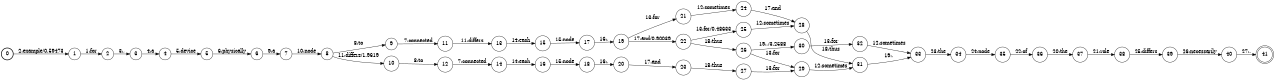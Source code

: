 digraph FST {
rankdir = LR;
size = "8.5,11";
label = "";
center = 1;
orientation = Portrait;
ranksep = "0.4";
nodesep = "0.25";
0 [label = "0", shape = circle, style = bold, fontsize = 14]
	0 -> 1 [label = "2:example/0.59473", fontsize = 14];
1 [label = "1", shape = circle, style = solid, fontsize = 14]
	1 -> 2 [label = "1:for", fontsize = 14];
2 [label = "2", shape = circle, style = solid, fontsize = 14]
	2 -> 3 [label = "3:,", fontsize = 14];
3 [label = "3", shape = circle, style = solid, fontsize = 14]
	3 -> 4 [label = "4:a", fontsize = 14];
4 [label = "4", shape = circle, style = solid, fontsize = 14]
	4 -> 5 [label = "5:device", fontsize = 14];
5 [label = "5", shape = circle, style = solid, fontsize = 14]
	5 -> 6 [label = "6:physically", fontsize = 14];
6 [label = "6", shape = circle, style = solid, fontsize = 14]
	6 -> 7 [label = "9:a", fontsize = 14];
7 [label = "7", shape = circle, style = solid, fontsize = 14]
	7 -> 8 [label = "10:node", fontsize = 14];
8 [label = "8", shape = circle, style = solid, fontsize = 14]
	8 -> 9 [label = "8:to", fontsize = 14];
	8 -> 10 [label = "11:differs/1.9619", fontsize = 14];
9 [label = "9", shape = circle, style = solid, fontsize = 14]
	9 -> 11 [label = "7:connected", fontsize = 14];
10 [label = "10", shape = circle, style = solid, fontsize = 14]
	10 -> 12 [label = "8:to", fontsize = 14];
11 [label = "11", shape = circle, style = solid, fontsize = 14]
	11 -> 13 [label = "11:differs", fontsize = 14];
12 [label = "12", shape = circle, style = solid, fontsize = 14]
	12 -> 14 [label = "7:connected", fontsize = 14];
13 [label = "13", shape = circle, style = solid, fontsize = 14]
	13 -> 15 [label = "14:each", fontsize = 14];
14 [label = "14", shape = circle, style = solid, fontsize = 14]
	14 -> 16 [label = "14:each", fontsize = 14];
15 [label = "15", shape = circle, style = solid, fontsize = 14]
	15 -> 17 [label = "15:node", fontsize = 14];
16 [label = "16", shape = circle, style = solid, fontsize = 14]
	16 -> 18 [label = "15:node", fontsize = 14];
17 [label = "17", shape = circle, style = solid, fontsize = 14]
	17 -> 19 [label = "16:,", fontsize = 14];
18 [label = "18", shape = circle, style = solid, fontsize = 14]
	18 -> 20 [label = "16:,", fontsize = 14];
19 [label = "19", shape = circle, style = solid, fontsize = 14]
	19 -> 21 [label = "13:for", fontsize = 14];
	19 -> 22 [label = "17:and/0.90039", fontsize = 14];
20 [label = "20", shape = circle, style = solid, fontsize = 14]
	20 -> 23 [label = "17:and", fontsize = 14];
21 [label = "21", shape = circle, style = solid, fontsize = 14]
	21 -> 24 [label = "12:sometimes", fontsize = 14];
22 [label = "22", shape = circle, style = solid, fontsize = 14]
	22 -> 25 [label = "13:for/0.48633", fontsize = 14];
	22 -> 26 [label = "18:thus", fontsize = 14];
23 [label = "23", shape = circle, style = solid, fontsize = 14]
	23 -> 27 [label = "18:thus", fontsize = 14];
24 [label = "24", shape = circle, style = solid, fontsize = 14]
	24 -> 28 [label = "17:and", fontsize = 14];
25 [label = "25", shape = circle, style = solid, fontsize = 14]
	25 -> 28 [label = "12:sometimes", fontsize = 14];
26 [label = "26", shape = circle, style = solid, fontsize = 14]
	26 -> 29 [label = "13:for", fontsize = 14];
	26 -> 30 [label = "19:,/3.2588", fontsize = 14];
27 [label = "27", shape = circle, style = solid, fontsize = 14]
	27 -> 29 [label = "13:for", fontsize = 14];
28 [label = "28", shape = circle, style = solid, fontsize = 14]
	28 -> 31 [label = "18:thus", fontsize = 14];
29 [label = "29", shape = circle, style = solid, fontsize = 14]
	29 -> 31 [label = "12:sometimes", fontsize = 14];
30 [label = "30", shape = circle, style = solid, fontsize = 14]
	30 -> 32 [label = "13:for", fontsize = 14];
31 [label = "31", shape = circle, style = solid, fontsize = 14]
	31 -> 33 [label = "19:,", fontsize = 14];
32 [label = "32", shape = circle, style = solid, fontsize = 14]
	32 -> 33 [label = "12:sometimes", fontsize = 14];
33 [label = "33", shape = circle, style = solid, fontsize = 14]
	33 -> 34 [label = "23:the", fontsize = 14];
34 [label = "34", shape = circle, style = solid, fontsize = 14]
	34 -> 35 [label = "24:node", fontsize = 14];
35 [label = "35", shape = circle, style = solid, fontsize = 14]
	35 -> 36 [label = "22:of", fontsize = 14];
36 [label = "36", shape = circle, style = solid, fontsize = 14]
	36 -> 37 [label = "20:the", fontsize = 14];
37 [label = "37", shape = circle, style = solid, fontsize = 14]
	37 -> 38 [label = "21:role", fontsize = 14];
38 [label = "38", shape = circle, style = solid, fontsize = 14]
	38 -> 39 [label = "25:differs", fontsize = 14];
39 [label = "39", shape = circle, style = solid, fontsize = 14]
	39 -> 40 [label = "26:necessarily", fontsize = 14];
40 [label = "40", shape = circle, style = solid, fontsize = 14]
	40 -> 41 [label = "27:.", fontsize = 14];
41 [label = "41", shape = doublecircle, style = solid, fontsize = 14]
}
